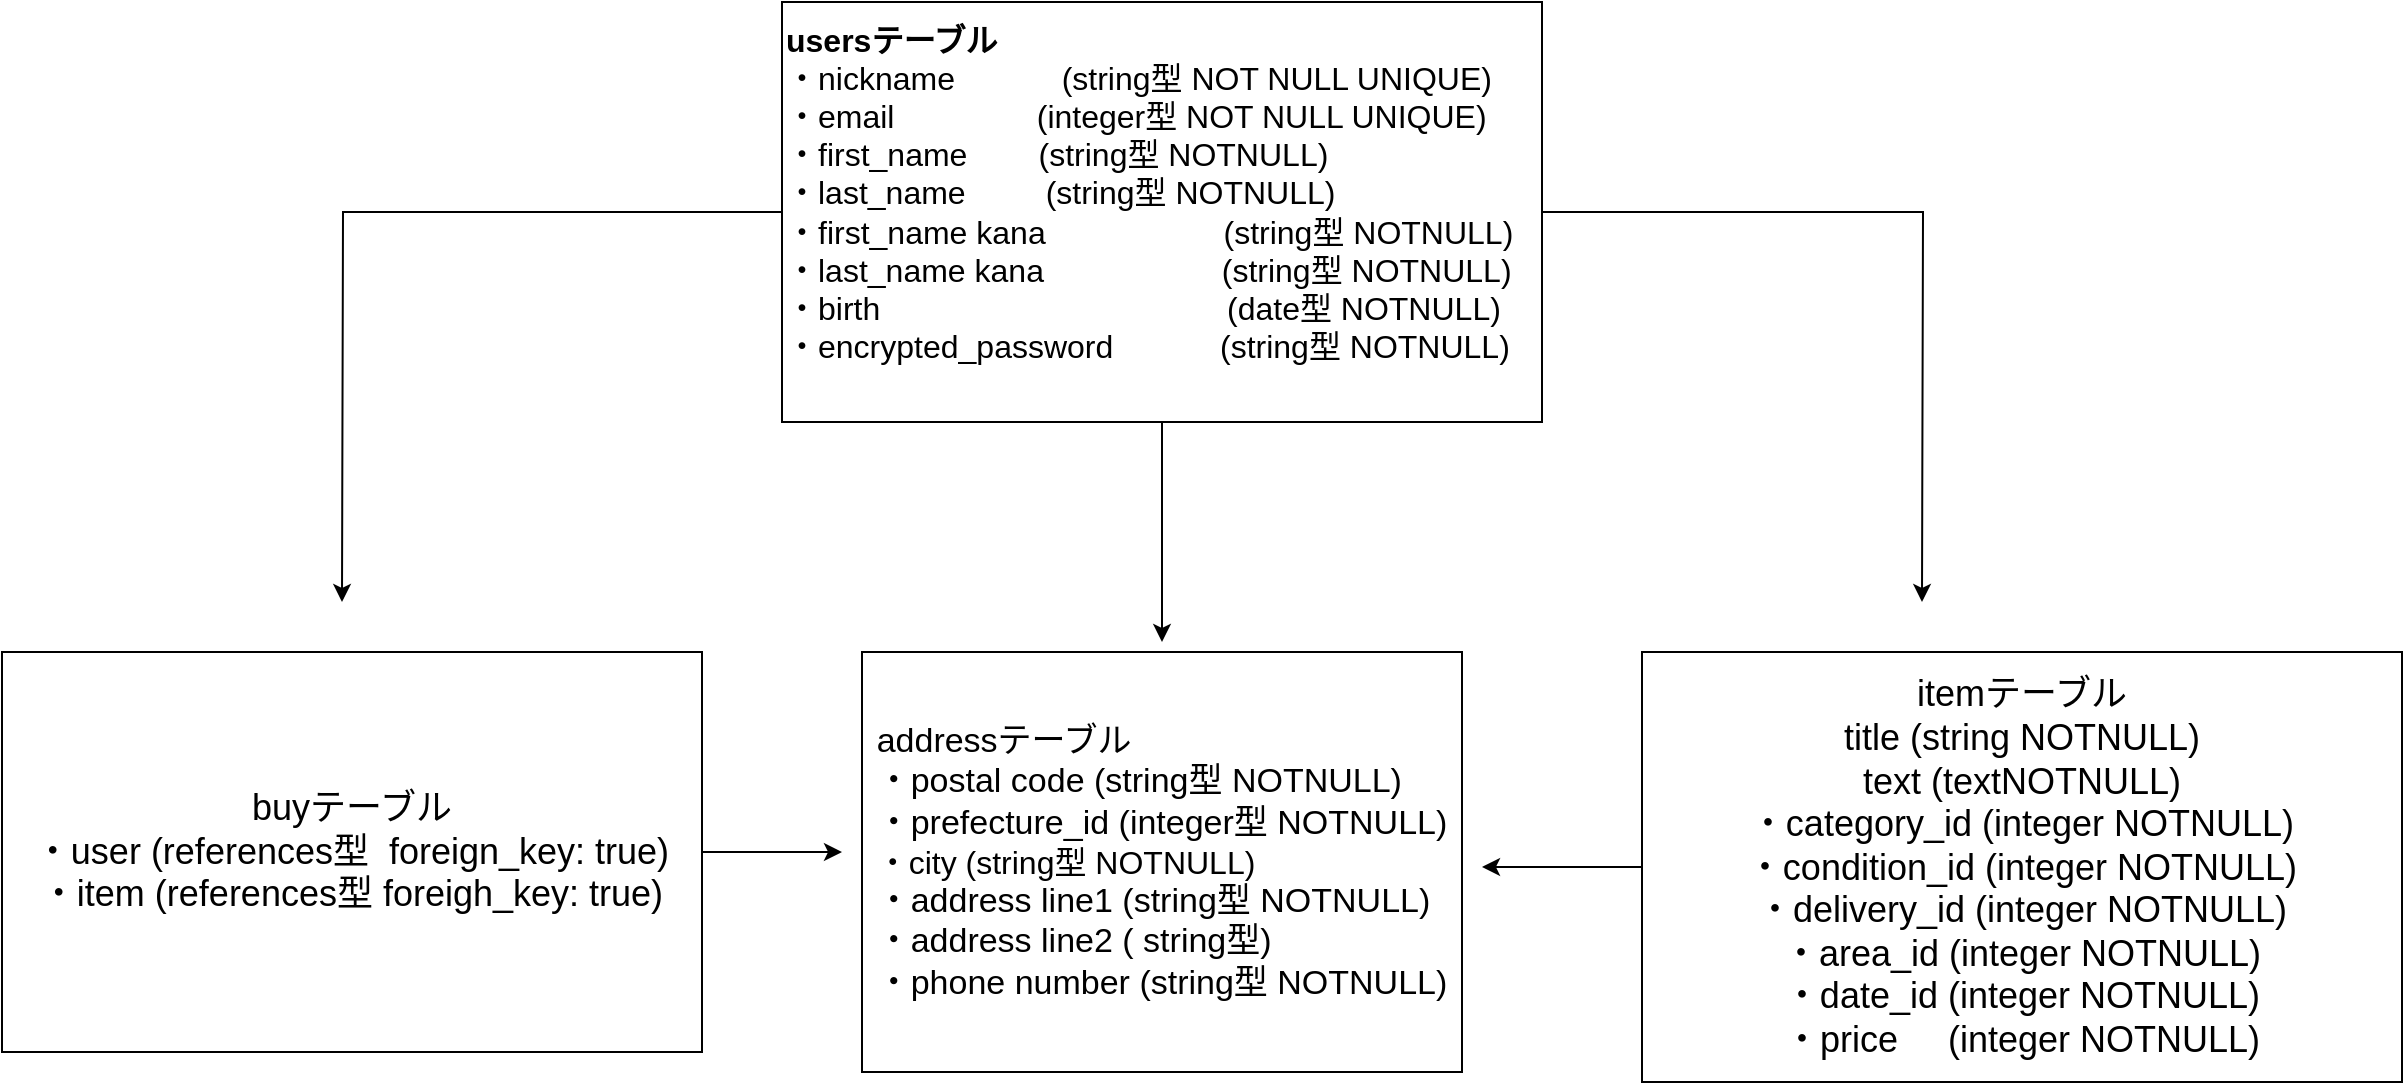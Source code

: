 <mxfile version="13.10.0" type="embed">
    <diagram id="isgNFcet2KqhTnKrwwrG" name="Page-1">
        <mxGraphModel dx="2025" dy="699" grid="1" gridSize="10" guides="1" tooltips="1" connect="1" arrows="1" fold="1" page="1" pageScale="1" pageWidth="827" pageHeight="1169" math="0" shadow="0">
            <root>
                <mxCell id="0"/>
                <mxCell id="1" parent="0"/>
                <mxCell id="8" style="edgeStyle=orthogonalEdgeStyle;rounded=0;orthogonalLoop=1;jettySize=auto;html=1;" edge="1" parent="1" source="2">
                    <mxGeometry relative="1" as="geometry">
                        <mxPoint x="830" y="320" as="targetPoint"/>
                    </mxGeometry>
                </mxCell>
                <mxCell id="9" style="edgeStyle=orthogonalEdgeStyle;rounded=0;orthogonalLoop=1;jettySize=auto;html=1;" edge="1" parent="1" source="2">
                    <mxGeometry relative="1" as="geometry">
                        <mxPoint x="40" y="320" as="targetPoint"/>
                    </mxGeometry>
                </mxCell>
                <mxCell id="16" style="edgeStyle=orthogonalEdgeStyle;rounded=0;orthogonalLoop=1;jettySize=auto;html=1;exitX=0.5;exitY=1;exitDx=0;exitDy=0;" edge="1" parent="1" source="2">
                    <mxGeometry relative="1" as="geometry">
                        <mxPoint x="450" y="340" as="targetPoint"/>
                    </mxGeometry>
                </mxCell>
                <mxCell id="2" value="&lt;font style=&quot;font-size: 16px&quot;&gt;&lt;b&gt;usersテーブル&lt;/b&gt;&lt;br&gt;・nickname&amp;nbsp; &amp;nbsp; &amp;nbsp; &amp;nbsp; &amp;nbsp; &amp;nbsp; (string型 NOT NULL UNIQUE)&lt;br&gt;・email&amp;nbsp; &amp;nbsp; &amp;nbsp; &amp;nbsp; &amp;nbsp; &amp;nbsp; &amp;nbsp; &amp;nbsp; (integer型 NOT NULL UNIQUE)&lt;br&gt;・first_name&amp;nbsp; &amp;nbsp; &amp;nbsp; &amp;nbsp; (string型 NOTNULL)&lt;br&gt;・last_name&amp;nbsp; &amp;nbsp; &amp;nbsp; &amp;nbsp; &amp;nbsp;(string型 NOTNULL)&lt;br&gt;・first_name kana&amp;nbsp; &amp;nbsp; &amp;nbsp; &amp;nbsp; &amp;nbsp; &amp;nbsp; &amp;nbsp; &amp;nbsp; &amp;nbsp; &amp;nbsp; (string型 NOTNULL)&lt;br&gt;・last_name kana&amp;nbsp; &amp;nbsp; &amp;nbsp; &amp;nbsp; &amp;nbsp; &amp;nbsp; &amp;nbsp; &amp;nbsp; &amp;nbsp; &amp;nbsp; (string型 NOTNULL)&lt;br&gt;・birth&amp;nbsp; &amp;nbsp; &amp;nbsp; &amp;nbsp; &amp;nbsp; &amp;nbsp; &amp;nbsp; &amp;nbsp; &amp;nbsp; &amp;nbsp; &amp;nbsp; &amp;nbsp; &amp;nbsp; &amp;nbsp; &amp;nbsp; &amp;nbsp; &amp;nbsp; &amp;nbsp; &amp;nbsp; &amp;nbsp;(date型 NOTNULL)&lt;br&gt;・encrypted_password&amp;nbsp; &amp;nbsp; &amp;nbsp; &amp;nbsp; &amp;nbsp; &amp;nbsp; (string型 NOTNULL)&lt;br&gt;&lt;br&gt;&lt;/font&gt;" style="rounded=0;whiteSpace=wrap;html=1;align=left;" parent="1" vertex="1">
                    <mxGeometry x="260" y="20" width="380" height="210" as="geometry"/>
                </mxCell>
                <mxCell id="15" style="edgeStyle=orthogonalEdgeStyle;rounded=0;orthogonalLoop=1;jettySize=auto;html=1;" edge="1" parent="1" source="3">
                    <mxGeometry relative="1" as="geometry">
                        <mxPoint x="290" y="445" as="targetPoint"/>
                    </mxGeometry>
                </mxCell>
                <mxCell id="3" value="&lt;font style=&quot;font-size: 18px&quot;&gt;&lt;span&gt;buyテーブル&lt;/span&gt;&lt;br&gt;&lt;span&gt;・user (references型&amp;nbsp; foreign_key: true)&lt;br&gt;&lt;/span&gt;・item (references型 foreigh_key: true)&lt;/font&gt;" style="rounded=0;whiteSpace=wrap;html=1;align=center;" parent="1" vertex="1">
                    <mxGeometry x="-130" y="345" width="350" height="200" as="geometry"/>
                </mxCell>
                <mxCell id="14" style="edgeStyle=orthogonalEdgeStyle;rounded=0;orthogonalLoop=1;jettySize=auto;html=1;" edge="1" parent="1" source="4">
                    <mxGeometry relative="1" as="geometry">
                        <mxPoint x="610" y="452.5" as="targetPoint"/>
                    </mxGeometry>
                </mxCell>
                <mxCell id="4" value="&lt;font style=&quot;font-size: 18px&quot;&gt;itemテーブル&lt;br&gt;title (string NOTNULL)&lt;br&gt;text (textNOTNULL)&lt;br&gt;・category_id (integer NOTNULL)&lt;br&gt;・condition_id (integer NOTNULL)&lt;br&gt;・delivery_id (integer NOTNULL)&lt;br&gt;・area_id (integer NOTNULL)&lt;br&gt;・date_id (integer NOTNULL)&lt;br&gt;・price&amp;nbsp; &amp;nbsp; &amp;nbsp;(integer NOTNULL)&lt;/font&gt;" style="rounded=0;whiteSpace=wrap;html=1;" vertex="1" parent="1">
                    <mxGeometry x="690" y="345" width="380" height="215" as="geometry"/>
                </mxCell>
                <mxCell id="7" value="&lt;div style=&quot;text-align: left&quot;&gt;&lt;span style=&quot;font-size: 17px&quot;&gt;addressテーブル&lt;/span&gt;&lt;/div&gt;&lt;span style=&quot;font-size: 17px&quot;&gt;&lt;div style=&quot;text-align: left&quot;&gt;&lt;span&gt;・postal code (string型 NOTNULL)&lt;/span&gt;&lt;/div&gt;&lt;/span&gt;&lt;span style=&quot;font-size: 17px&quot;&gt;&lt;div style=&quot;text-align: left&quot;&gt;&lt;span&gt;・prefecture_id (integer型 NOTNULL)&lt;/span&gt;&lt;/div&gt;&lt;/span&gt;&lt;span&gt;&lt;div style=&quot;text-align: left&quot;&gt;&lt;span&gt;&lt;font style=&quot;font-size: 16px&quot;&gt;・city (string型 NOTNULL)&lt;/font&gt;&lt;/span&gt;&lt;/div&gt;&lt;/span&gt;&lt;span style=&quot;font-size: 17px&quot;&gt;&lt;div style=&quot;text-align: left&quot;&gt;&lt;span&gt;・address line1 (string型 NOTNULL)&lt;/span&gt;&lt;/div&gt;&lt;/span&gt;&lt;span style=&quot;font-size: 17px&quot;&gt;&lt;div style=&quot;text-align: left&quot;&gt;&lt;span&gt;・address line2 ( string型)&lt;/span&gt;&lt;/div&gt;&lt;/span&gt;&lt;span style=&quot;font-size: 17px&quot;&gt;&lt;div style=&quot;text-align: left&quot;&gt;&lt;span&gt;・phone number (string型 NOTNULL)&lt;/span&gt;&lt;/div&gt;&lt;/span&gt;" style="rounded=0;whiteSpace=wrap;html=1;align=center;" vertex="1" parent="1">
                    <mxGeometry x="300" y="345" width="300" height="210" as="geometry"/>
                </mxCell>
            </root>
        </mxGraphModel>
    </diagram>
</mxfile>